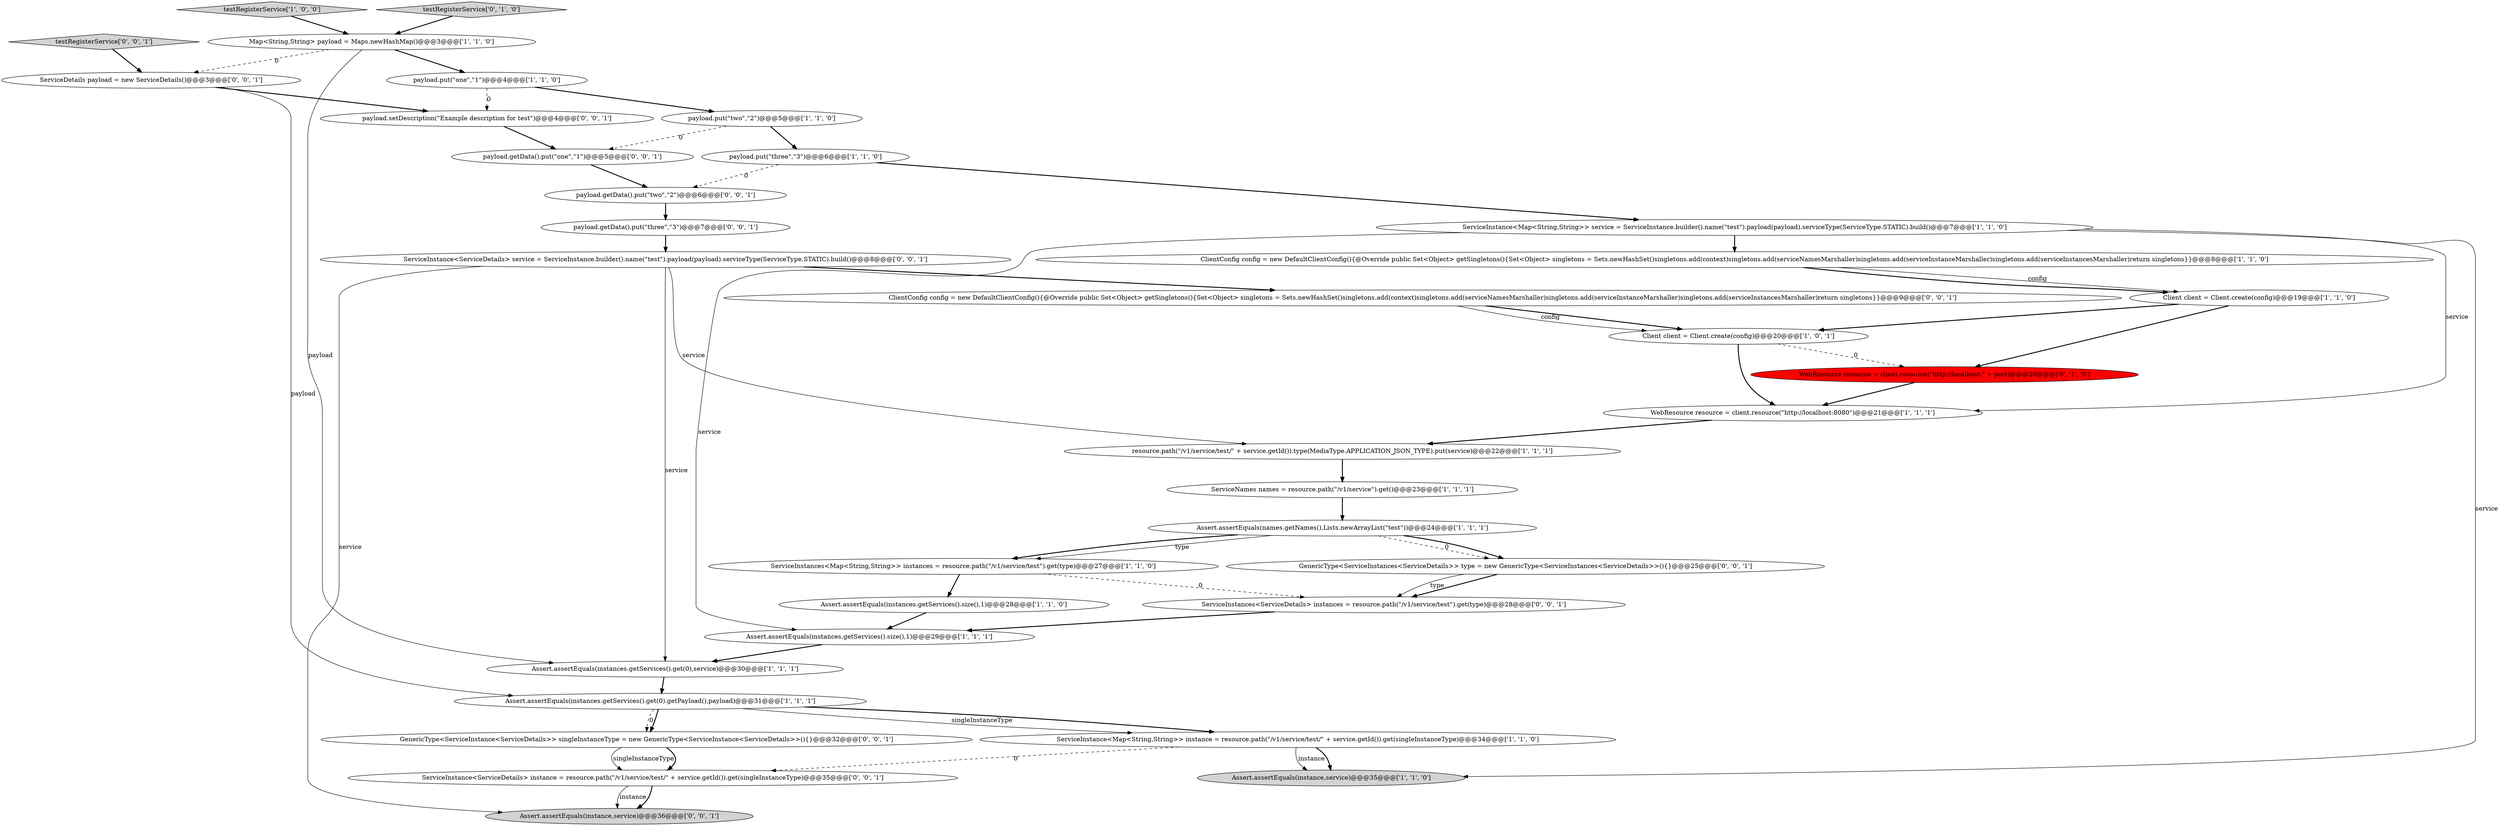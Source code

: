 digraph {
27 [style = filled, label = "Assert.assertEquals(instance,service)@@@36@@@['0', '0', '1']", fillcolor = lightgray, shape = ellipse image = "AAA0AAABBB3BBB"];
12 [style = filled, label = "Client client = Client.create(config)@@@19@@@['1', '1', '0']", fillcolor = white, shape = ellipse image = "AAA0AAABBB1BBB"];
18 [style = filled, label = "resource.path(\"/v1/service/test/\" + service.getId()).type(MediaType.APPLICATION_JSON_TYPE).put(service)@@@22@@@['1', '1', '1']", fillcolor = white, shape = ellipse image = "AAA0AAABBB1BBB"];
3 [style = filled, label = "ServiceNames names = resource.path(\"/v1/service\").get()@@@23@@@['1', '1', '1']", fillcolor = white, shape = ellipse image = "AAA0AAABBB1BBB"];
6 [style = filled, label = "Map<String,String> payload = Maps.newHashMap()@@@3@@@['1', '1', '0']", fillcolor = white, shape = ellipse image = "AAA0AAABBB1BBB"];
13 [style = filled, label = "Assert.assertEquals(instances.getServices().get(0),service)@@@30@@@['1', '1', '1']", fillcolor = white, shape = ellipse image = "AAA0AAABBB1BBB"];
23 [style = filled, label = "GenericType<ServiceInstance<ServiceDetails>> singleInstanceType = new GenericType<ServiceInstance<ServiceDetails>>(){}@@@32@@@['0', '0', '1']", fillcolor = white, shape = ellipse image = "AAA0AAABBB3BBB"];
24 [style = filled, label = "payload.setDescription(\"Example description for test\")@@@4@@@['0', '0', '1']", fillcolor = white, shape = ellipse image = "AAA0AAABBB3BBB"];
1 [style = filled, label = "Assert.assertEquals(instances.getServices().size(),1)@@@28@@@['1', '1', '0']", fillcolor = white, shape = ellipse image = "AAA0AAABBB1BBB"];
21 [style = filled, label = "WebResource resource = client.resource(\"http://localhost:\" + port)@@@20@@@['0', '1', '0']", fillcolor = red, shape = ellipse image = "AAA1AAABBB2BBB"];
30 [style = filled, label = "payload.getData().put(\"two\",\"2\")@@@6@@@['0', '0', '1']", fillcolor = white, shape = ellipse image = "AAA0AAABBB3BBB"];
34 [style = filled, label = "ClientConfig config = new DefaultClientConfig(){@Override public Set<Object> getSingletons(){Set<Object> singletons = Sets.newHashSet()singletons.add(context)singletons.add(serviceNamesMarshaller)singletons.add(serviceInstanceMarshaller)singletons.add(serviceInstancesMarshaller)return singletons}}@@@9@@@['0', '0', '1']", fillcolor = white, shape = ellipse image = "AAA0AAABBB3BBB"];
17 [style = filled, label = "WebResource resource = client.resource(\"http://localhost:8080\")@@@21@@@['1', '1', '1']", fillcolor = white, shape = ellipse image = "AAA0AAABBB1BBB"];
33 [style = filled, label = "testRegisterService['0', '0', '1']", fillcolor = lightgray, shape = diamond image = "AAA0AAABBB3BBB"];
4 [style = filled, label = "payload.put(\"one\",\"1\")@@@4@@@['1', '1', '0']", fillcolor = white, shape = ellipse image = "AAA0AAABBB1BBB"];
29 [style = filled, label = "ServiceInstance<ServiceDetails> service = ServiceInstance.builder().name(\"test\").payload(payload).serviceType(ServiceType.STATIC).build()@@@8@@@['0', '0', '1']", fillcolor = white, shape = ellipse image = "AAA0AAABBB3BBB"];
10 [style = filled, label = "ServiceInstances<Map<String,String>> instances = resource.path(\"/v1/service/test\").get(type)@@@27@@@['1', '1', '0']", fillcolor = white, shape = ellipse image = "AAA0AAABBB1BBB"];
16 [style = filled, label = "payload.put(\"three\",\"3\")@@@6@@@['1', '1', '0']", fillcolor = white, shape = ellipse image = "AAA0AAABBB1BBB"];
22 [style = filled, label = "ServiceInstance<ServiceDetails> instance = resource.path(\"/v1/service/test/\" + service.getId()).get(singleInstanceType)@@@35@@@['0', '0', '1']", fillcolor = white, shape = ellipse image = "AAA0AAABBB3BBB"];
32 [style = filled, label = "ServiceInstances<ServiceDetails> instances = resource.path(\"/v1/service/test\").get(type)@@@28@@@['0', '0', '1']", fillcolor = white, shape = ellipse image = "AAA0AAABBB3BBB"];
14 [style = filled, label = "testRegisterService['1', '0', '0']", fillcolor = lightgray, shape = diamond image = "AAA0AAABBB1BBB"];
15 [style = filled, label = "ServiceInstance<Map<String,String>> instance = resource.path(\"/v1/service/test/\" + service.getId()).get(singleInstanceType)@@@34@@@['1', '1', '0']", fillcolor = white, shape = ellipse image = "AAA0AAABBB1BBB"];
8 [style = filled, label = "Assert.assertEquals(instances.getServices().size(),1)@@@29@@@['1', '1', '1']", fillcolor = white, shape = ellipse image = "AAA0AAABBB1BBB"];
26 [style = filled, label = "ServiceDetails payload = new ServiceDetails()@@@3@@@['0', '0', '1']", fillcolor = white, shape = ellipse image = "AAA0AAABBB3BBB"];
19 [style = filled, label = "Assert.assertEquals(instances.getServices().get(0).getPayload(),payload)@@@31@@@['1', '1', '1']", fillcolor = white, shape = ellipse image = "AAA0AAABBB1BBB"];
2 [style = filled, label = "ClientConfig config = new DefaultClientConfig(){@Override public Set<Object> getSingletons(){Set<Object> singletons = Sets.newHashSet()singletons.add(context)singletons.add(serviceNamesMarshaller)singletons.add(serviceInstanceMarshaller)singletons.add(serviceInstancesMarshaller)return singletons}}@@@8@@@['1', '1', '0']", fillcolor = white, shape = ellipse image = "AAA0AAABBB1BBB"];
31 [style = filled, label = "payload.getData().put(\"three\",\"3\")@@@7@@@['0', '0', '1']", fillcolor = white, shape = ellipse image = "AAA0AAABBB3BBB"];
20 [style = filled, label = "testRegisterService['0', '1', '0']", fillcolor = lightgray, shape = diamond image = "AAA0AAABBB2BBB"];
5 [style = filled, label = "Client client = Client.create(config)@@@20@@@['1', '0', '1']", fillcolor = white, shape = ellipse image = "AAA0AAABBB1BBB"];
9 [style = filled, label = "ServiceInstance<Map<String,String>> service = ServiceInstance.builder().name(\"test\").payload(payload).serviceType(ServiceType.STATIC).build()@@@7@@@['1', '1', '0']", fillcolor = white, shape = ellipse image = "AAA0AAABBB1BBB"];
7 [style = filled, label = "payload.put(\"two\",\"2\")@@@5@@@['1', '1', '0']", fillcolor = white, shape = ellipse image = "AAA0AAABBB1BBB"];
11 [style = filled, label = "Assert.assertEquals(instance,service)@@@35@@@['1', '1', '0']", fillcolor = lightgray, shape = ellipse image = "AAA0AAABBB1BBB"];
28 [style = filled, label = "payload.getData().put(\"one\",\"1\")@@@5@@@['0', '0', '1']", fillcolor = white, shape = ellipse image = "AAA0AAABBB3BBB"];
0 [style = filled, label = "Assert.assertEquals(names.getNames(),Lists.newArrayList(\"test\"))@@@24@@@['1', '1', '1']", fillcolor = white, shape = ellipse image = "AAA0AAABBB1BBB"];
25 [style = filled, label = "GenericType<ServiceInstances<ServiceDetails>> type = new GenericType<ServiceInstances<ServiceDetails>>(){}@@@25@@@['0', '0', '1']", fillcolor = white, shape = ellipse image = "AAA0AAABBB3BBB"];
24->28 [style = bold, label=""];
18->3 [style = bold, label=""];
19->15 [style = solid, label="singleInstanceType"];
23->22 [style = solid, label="singleInstanceType"];
1->8 [style = bold, label=""];
12->5 [style = bold, label=""];
28->30 [style = bold, label=""];
22->27 [style = solid, label="instance"];
9->2 [style = bold, label=""];
9->8 [style = solid, label="service"];
12->21 [style = bold, label=""];
34->5 [style = bold, label=""];
34->5 [style = solid, label="config"];
15->11 [style = solid, label="instance"];
25->32 [style = bold, label=""];
31->29 [style = bold, label=""];
2->12 [style = solid, label="config"];
20->6 [style = bold, label=""];
25->32 [style = solid, label="type"];
29->34 [style = bold, label=""];
0->10 [style = solid, label="type"];
26->24 [style = bold, label=""];
5->17 [style = bold, label=""];
9->17 [style = solid, label="service"];
4->7 [style = bold, label=""];
3->0 [style = bold, label=""];
2->12 [style = bold, label=""];
33->26 [style = bold, label=""];
9->11 [style = solid, label="service"];
15->22 [style = dashed, label="0"];
6->4 [style = bold, label=""];
19->23 [style = dashed, label="0"];
0->10 [style = bold, label=""];
13->19 [style = bold, label=""];
32->8 [style = bold, label=""];
23->22 [style = bold, label=""];
10->32 [style = dashed, label="0"];
15->11 [style = bold, label=""];
0->25 [style = dashed, label="0"];
22->27 [style = bold, label=""];
16->30 [style = dashed, label="0"];
29->18 [style = solid, label="service"];
0->25 [style = bold, label=""];
30->31 [style = bold, label=""];
6->26 [style = dashed, label="0"];
29->13 [style = solid, label="service"];
19->23 [style = bold, label=""];
7->28 [style = dashed, label="0"];
26->19 [style = solid, label="payload"];
7->16 [style = bold, label=""];
5->21 [style = dashed, label="0"];
6->13 [style = solid, label="payload"];
29->27 [style = solid, label="service"];
4->24 [style = dashed, label="0"];
19->15 [style = bold, label=""];
10->1 [style = bold, label=""];
21->17 [style = bold, label=""];
14->6 [style = bold, label=""];
16->9 [style = bold, label=""];
17->18 [style = bold, label=""];
8->13 [style = bold, label=""];
}
